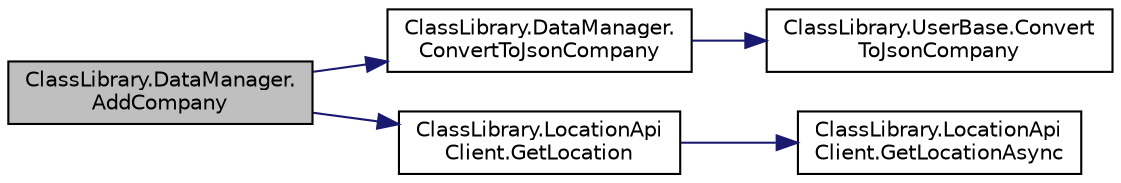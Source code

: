 digraph "ClassLibrary.DataManager.AddCompany"
{
 // INTERACTIVE_SVG=YES
 // LATEX_PDF_SIZE
  edge [fontname="Helvetica",fontsize="10",labelfontname="Helvetica",labelfontsize="10"];
  node [fontname="Helvetica",fontsize="10",shape=record];
  rankdir="LR";
  Node1 [label="ClassLibrary.DataManager.\lAddCompany",height=0.2,width=0.4,color="black", fillcolor="grey75", style="filled", fontcolor="black",tooltip="Agrega empresas a la lista"];
  Node1 -> Node2 [color="midnightblue",fontsize="10",style="solid",fontname="Helvetica"];
  Node2 [label="ClassLibrary.DataManager.\lConvertToJsonCompany",height=0.2,width=0.4,color="black", fillcolor="white", style="filled",URL="$classClassLibrary_1_1DataManager.html#acc43496c3c29caa9e674bbd0b6be507b",tooltip="Convierte los datos de Company a formato json"];
  Node2 -> Node3 [color="midnightblue",fontsize="10",style="solid",fontname="Helvetica"];
  Node3 [label="ClassLibrary.UserBase.Convert\lToJsonCompany",height=0.2,width=0.4,color="black", fillcolor="white", style="filled",URL="$classClassLibrary_1_1UserBase.html#ad93425a90751cb13d1f52885ddccc9e7",tooltip="Convierte el objeto a texto en formato Json. El objeto puede ser reconstruido a partir del texto en f..."];
  Node1 -> Node4 [color="midnightblue",fontsize="10",style="solid",fontname="Helvetica"];
  Node4 [label="ClassLibrary.LocationApi\lClient.GetLocation",height=0.2,width=0.4,color="black", fillcolor="white", style="filled",URL="$classClassLibrary_1_1LocationApiClient.html#a86e0cc441fb8dc61749885b9df7f0200",tooltip=" "];
  Node4 -> Node5 [color="midnightblue",fontsize="10",style="solid",fontname="Helvetica"];
  Node5 [label="ClassLibrary.LocationApi\lClient.GetLocationAsync",height=0.2,width=0.4,color="black", fillcolor="white", style="filled",URL="$classClassLibrary_1_1LocationApiClient.html#a4733f71042fc2111abf5a4bfdd881ef1",tooltip="Obtiene las coordenadas de una dirección."];
}
